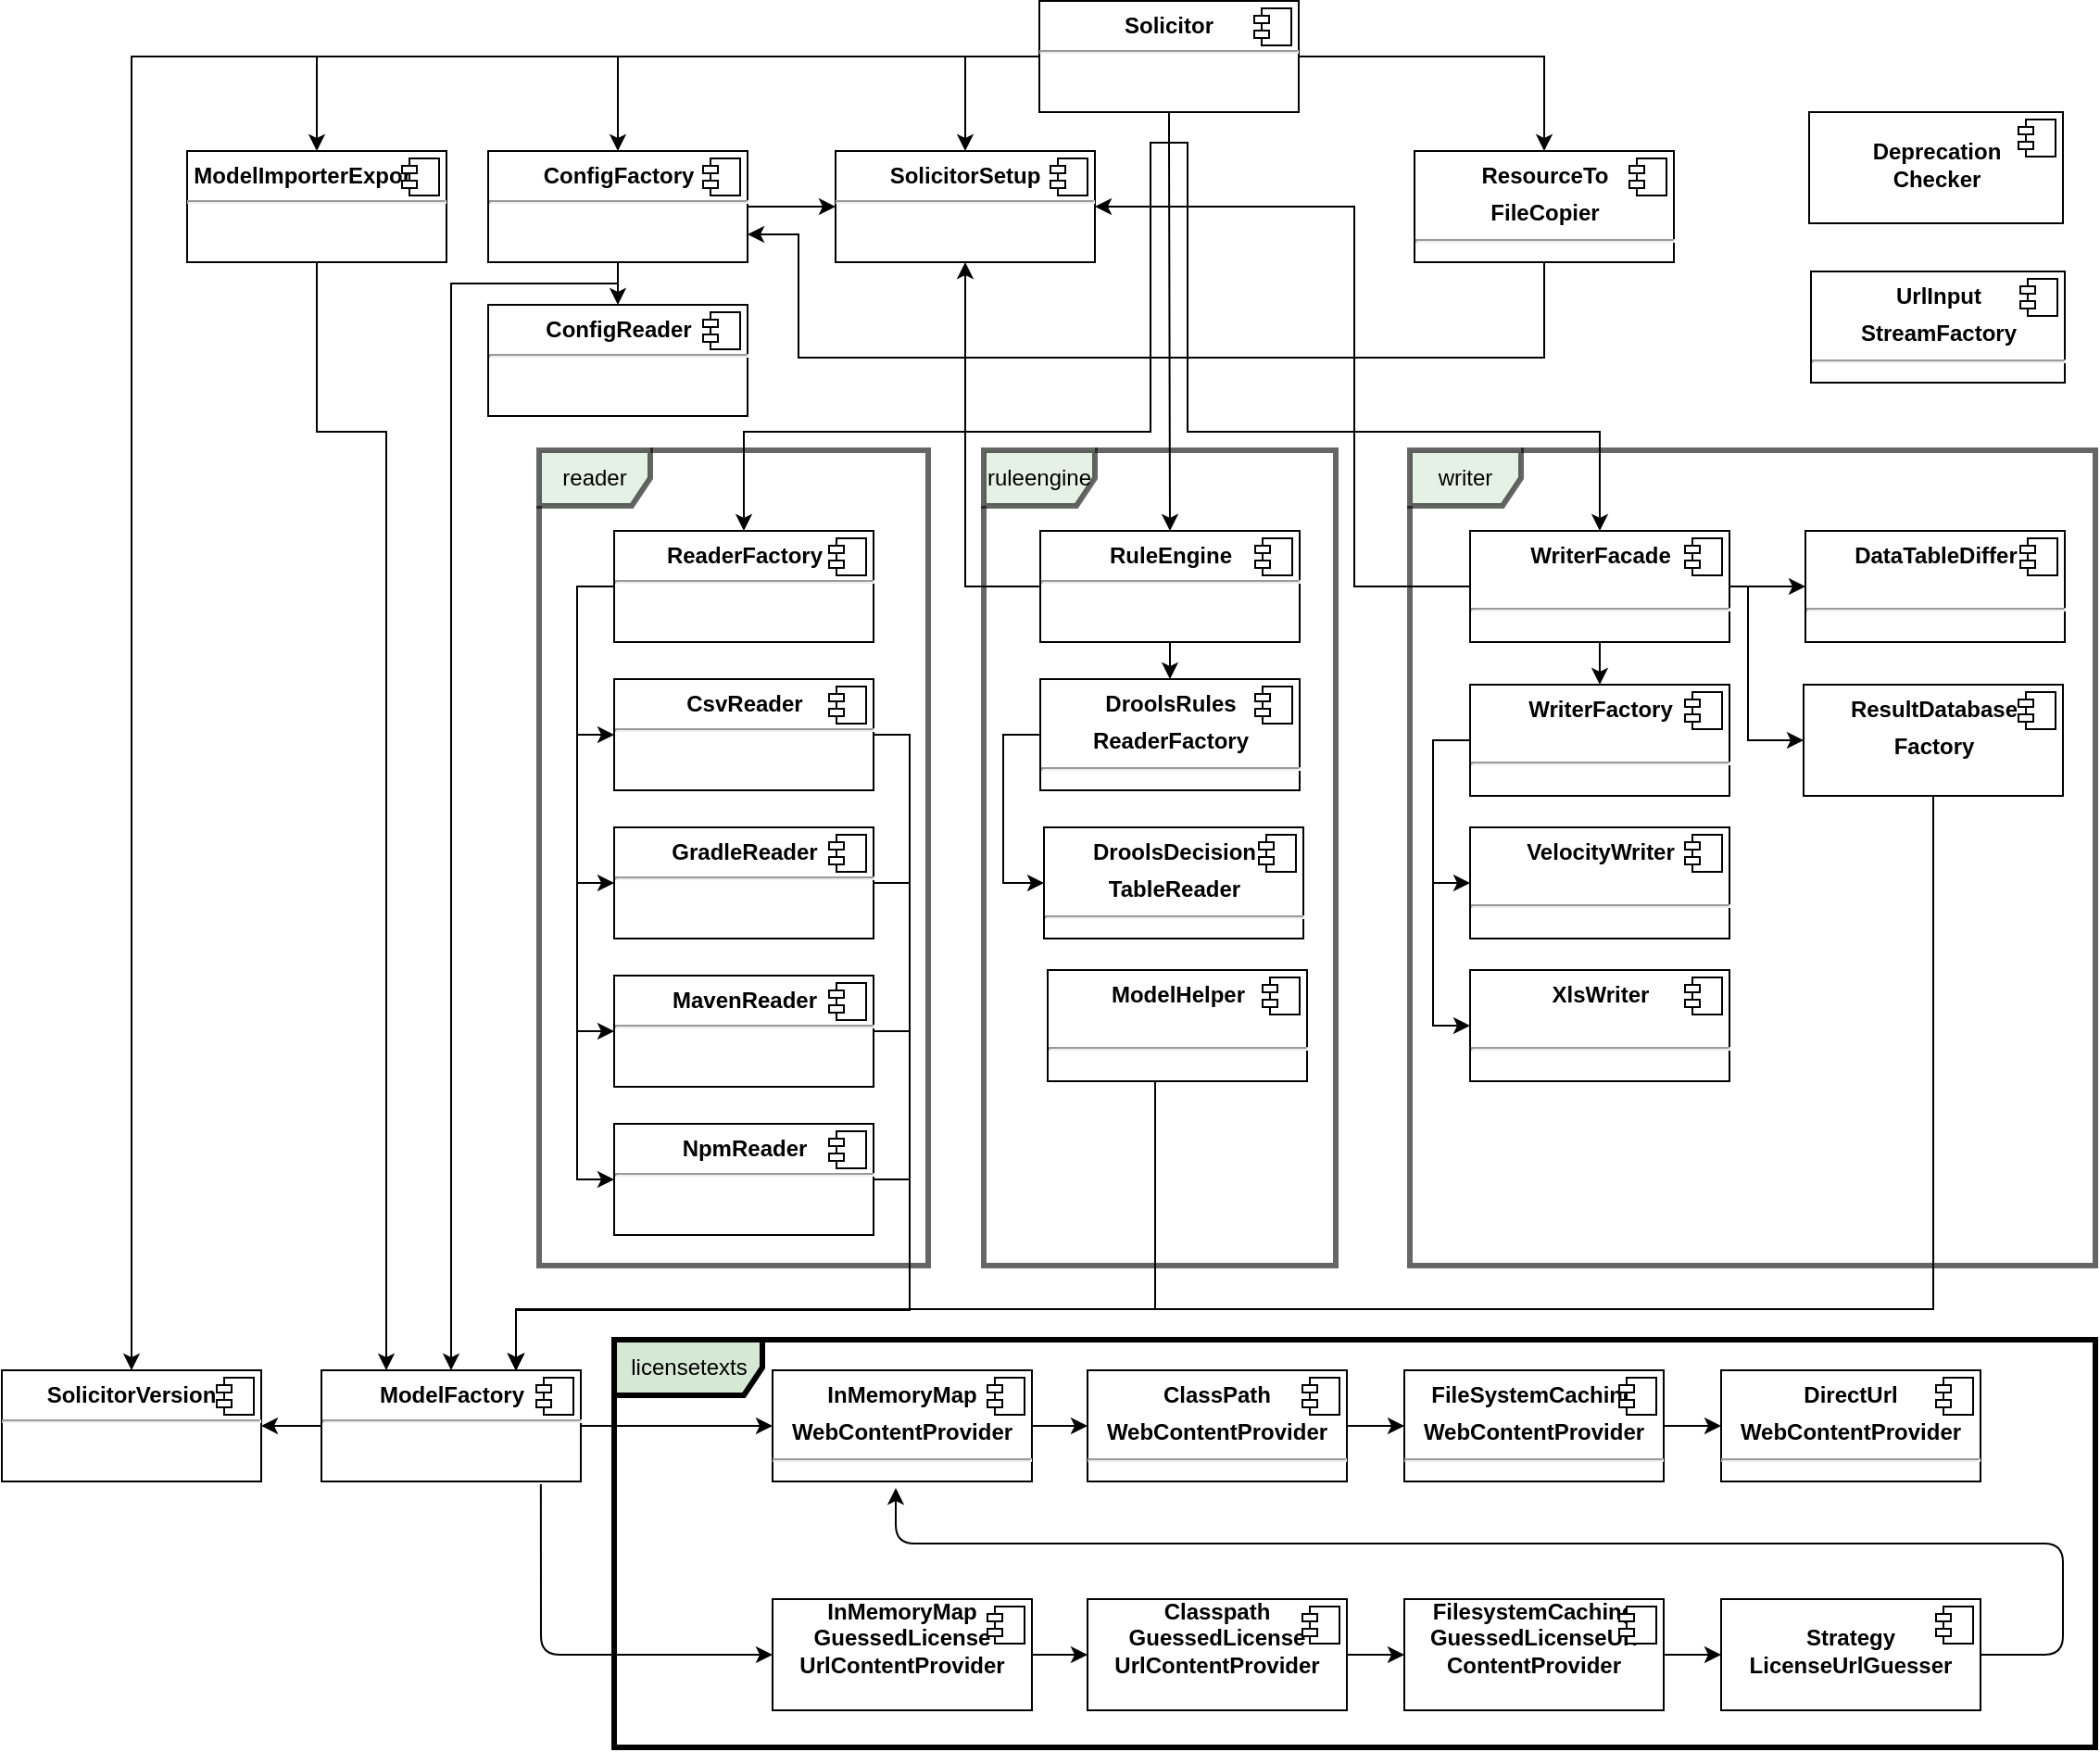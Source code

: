 <mxfile version="14.9.6" type="device"><diagram id="d-dk45kshJez7QyFLIaU" name="Page-1"><mxGraphModel dx="1326" dy="806" grid="1" gridSize="10" guides="1" tooltips="1" connect="1" arrows="1" fold="1" page="1" pageScale="1" pageWidth="1169" pageHeight="827" math="0" shadow="0"><root><mxCell id="0"/><mxCell id="1" parent="0"/><mxCell id="Q7E9GpuZRZKX_aVkgj14-14" value="licensetexts" style="shape=umlFrame;whiteSpace=wrap;html=1;strokeWidth=3;width=80;height=30;fillColor=#D5E8D4" parent="1" vertex="1"><mxGeometry x="350.5" y="730" width="799.5" height="220" as="geometry"/></mxCell><mxCell id="g61Bc657mv9JkBtAd2AT-109" value="ruleengine" style="shape=umlFrame;whiteSpace=wrap;html=1;fillColor=#D5E8D4;opacity=60;strokeWidth=3;" parent="1" vertex="1"><mxGeometry x="550" y="250" width="190" height="440" as="geometry"/></mxCell><mxCell id="g61Bc657mv9JkBtAd2AT-108" value="reader" style="shape=umlFrame;whiteSpace=wrap;html=1;fillColor=#D5E8D4;opacity=60;strokeWidth=3;" parent="1" vertex="1"><mxGeometry x="310" y="250" width="210" height="440" as="geometry"/></mxCell><mxCell id="g61Bc657mv9JkBtAd2AT-72" style="edgeStyle=orthogonalEdgeStyle;rounded=0;orthogonalLoop=1;jettySize=auto;html=1;" parent="1" source="g61Bc657mv9JkBtAd2AT-1" target="g61Bc657mv9JkBtAd2AT-19" edge="1"><mxGeometry relative="1" as="geometry"/></mxCell><mxCell id="g61Bc657mv9JkBtAd2AT-74" style="edgeStyle=orthogonalEdgeStyle;rounded=0;orthogonalLoop=1;jettySize=auto;html=1;" parent="1" source="g61Bc657mv9JkBtAd2AT-1" target="g61Bc657mv9JkBtAd2AT-9" edge="1"><mxGeometry relative="1" as="geometry"/></mxCell><mxCell id="g61Bc657mv9JkBtAd2AT-75" style="edgeStyle=orthogonalEdgeStyle;rounded=0;orthogonalLoop=1;jettySize=auto;html=1;exitX=0.5;exitY=1;exitDx=0;exitDy=0;entryX=0.5;entryY=0;entryDx=0;entryDy=0;" parent="1" source="g61Bc657mv9JkBtAd2AT-1" target="g61Bc657mv9JkBtAd2AT-54" edge="1"><mxGeometry relative="1" as="geometry"><Array as="points"><mxPoint x="660" y="84"/><mxPoint x="660" y="240"/><mxPoint x="883" y="240"/></Array></mxGeometry></mxCell><mxCell id="g61Bc657mv9JkBtAd2AT-76" style="edgeStyle=orthogonalEdgeStyle;rounded=0;orthogonalLoop=1;jettySize=auto;html=1;exitX=0.5;exitY=1;exitDx=0;exitDy=0;entryX=0.5;entryY=0;entryDx=0;entryDy=0;" parent="1" source="g61Bc657mv9JkBtAd2AT-1" target="g61Bc657mv9JkBtAd2AT-38" edge="1"><mxGeometry relative="1" as="geometry"><Array as="points"><mxPoint x="651" y="84"/></Array></mxGeometry></mxCell><mxCell id="g61Bc657mv9JkBtAd2AT-78" style="edgeStyle=orthogonalEdgeStyle;rounded=0;orthogonalLoop=1;jettySize=auto;html=1;exitX=0;exitY=0.5;exitDx=0;exitDy=0;entryX=0.5;entryY=0;entryDx=0;entryDy=0;" parent="1" source="g61Bc657mv9JkBtAd2AT-1" target="g61Bc657mv9JkBtAd2AT-5" edge="1"><mxGeometry relative="1" as="geometry"><Array as="points"><mxPoint x="90" y="38"/></Array></mxGeometry></mxCell><mxCell id="g61Bc657mv9JkBtAd2AT-79" style="edgeStyle=orthogonalEdgeStyle;rounded=0;orthogonalLoop=1;jettySize=auto;html=1;exitX=0;exitY=0.5;exitDx=0;exitDy=0;" parent="1" source="g61Bc657mv9JkBtAd2AT-1" target="g61Bc657mv9JkBtAd2AT-21" edge="1"><mxGeometry relative="1" as="geometry"/></mxCell><mxCell id="g61Bc657mv9JkBtAd2AT-80" style="edgeStyle=orthogonalEdgeStyle;rounded=0;orthogonalLoop=1;jettySize=auto;html=1;exitX=0;exitY=0.5;exitDx=0;exitDy=0;entryX=0.5;entryY=0;entryDx=0;entryDy=0;" parent="1" source="g61Bc657mv9JkBtAd2AT-1" target="g61Bc657mv9JkBtAd2AT-3" edge="1"><mxGeometry relative="1" as="geometry"/></mxCell><mxCell id="g61Bc657mv9JkBtAd2AT-81" style="edgeStyle=orthogonalEdgeStyle;rounded=0;orthogonalLoop=1;jettySize=auto;html=1;exitX=0.5;exitY=1;exitDx=0;exitDy=0;entryX=0.5;entryY=0;entryDx=0;entryDy=0;" parent="1" source="g61Bc657mv9JkBtAd2AT-1" target="g61Bc657mv9JkBtAd2AT-26" edge="1"><mxGeometry relative="1" as="geometry"><Array as="points"><mxPoint x="640" y="84"/><mxPoint x="640" y="240"/><mxPoint x="421" y="240"/></Array></mxGeometry></mxCell><mxCell id="g61Bc657mv9JkBtAd2AT-1" value="&lt;p style=&quot;margin: 0px ; margin-top: 6px ; text-align: center&quot;&gt;&lt;b&gt;Solicitor&lt;/b&gt;&lt;/p&gt;&lt;hr&gt;" style="align=left;overflow=fill;html=1;rotation=0;" parent="1" vertex="1"><mxGeometry x="580" y="7.5" width="140" height="60" as="geometry"/></mxCell><mxCell id="g61Bc657mv9JkBtAd2AT-2" value="" style="shape=component;jettyWidth=8;jettyHeight=4;" parent="g61Bc657mv9JkBtAd2AT-1" vertex="1"><mxGeometry x="1" width="20" height="20" relative="1" as="geometry"><mxPoint x="-24" y="4" as="offset"/></mxGeometry></mxCell><mxCell id="g61Bc657mv9JkBtAd2AT-3" value="&lt;p style=&quot;margin: 0px ; margin-top: 6px ; text-align: center&quot;&gt;&lt;b&gt;SolicitorSetup&lt;/b&gt;&lt;/p&gt;&lt;hr&gt;" style="align=left;overflow=fill;html=1;rotation=0;" parent="1" vertex="1"><mxGeometry x="470" y="88.5" width="140" height="60" as="geometry"/></mxCell><mxCell id="g61Bc657mv9JkBtAd2AT-4" value="" style="shape=component;jettyWidth=8;jettyHeight=4;" parent="g61Bc657mv9JkBtAd2AT-3" vertex="1"><mxGeometry x="1" width="20" height="20" relative="1" as="geometry"><mxPoint x="-24" y="4" as="offset"/></mxGeometry></mxCell><mxCell id="g61Bc657mv9JkBtAd2AT-5" value="&lt;p style=&quot;margin: 0px ; margin-top: 6px ; text-align: center&quot;&gt;&lt;b&gt;SolicitorVersion&lt;/b&gt;&lt;/p&gt;&lt;hr&gt;" style="align=left;overflow=fill;html=1;rotation=0;" parent="1" vertex="1"><mxGeometry x="20" y="746.5" width="140" height="60" as="geometry"/></mxCell><mxCell id="g61Bc657mv9JkBtAd2AT-6" value="" style="shape=component;jettyWidth=8;jettyHeight=4;" parent="g61Bc657mv9JkBtAd2AT-5" vertex="1"><mxGeometry x="1" width="20" height="20" relative="1" as="geometry"><mxPoint x="-24" y="4" as="offset"/></mxGeometry></mxCell><mxCell id="g61Bc657mv9JkBtAd2AT-7" value="&lt;p style=&quot;margin: 0px ; margin-top: 6px ; text-align: center&quot;&gt;&lt;b&gt;UrlInput&lt;/b&gt;&lt;/p&gt;&lt;p style=&quot;margin: 0px ; margin-top: 6px ; text-align: center&quot;&gt;&lt;b&gt;StreamFactory&lt;/b&gt;&lt;br&gt;&lt;/p&gt;&lt;hr&gt;" style="align=left;overflow=fill;html=1;rotation=0;" parent="1" vertex="1"><mxGeometry x="996.5" y="153.5" width="137" height="60" as="geometry"/></mxCell><mxCell id="g61Bc657mv9JkBtAd2AT-8" value="" style="shape=component;jettyWidth=8;jettyHeight=4;" parent="g61Bc657mv9JkBtAd2AT-7" vertex="1"><mxGeometry x="1" width="20" height="20" relative="1" as="geometry"><mxPoint x="-24" y="4" as="offset"/></mxGeometry></mxCell><mxCell id="y1jHL_44-HksRpUdbyhA-1" style="edgeStyle=orthogonalEdgeStyle;rounded=0;orthogonalLoop=1;jettySize=auto;html=1;exitX=0.5;exitY=1;exitDx=0;exitDy=0;entryX=1;entryY=0.75;entryDx=0;entryDy=0;" parent="1" source="g61Bc657mv9JkBtAd2AT-9" target="g61Bc657mv9JkBtAd2AT-21" edge="1"><mxGeometry relative="1" as="geometry"><Array as="points"><mxPoint x="853" y="200"/><mxPoint x="450" y="200"/><mxPoint x="450" y="134"/></Array></mxGeometry></mxCell><mxCell id="g61Bc657mv9JkBtAd2AT-9" value="&lt;p style=&quot;margin: 0px ; margin-top: 6px ; text-align: center&quot;&gt;&lt;b&gt;ResourceTo&lt;/b&gt;&lt;/p&gt;&lt;p style=&quot;margin: 0px ; margin-top: 6px ; text-align: center&quot;&gt;&lt;b&gt;FileCopier&lt;/b&gt;&lt;br&gt;&lt;/p&gt;&lt;hr&gt;" style="align=left;overflow=fill;html=1;rotation=0;" parent="1" vertex="1"><mxGeometry x="782.5" y="88.5" width="140" height="60" as="geometry"/></mxCell><mxCell id="g61Bc657mv9JkBtAd2AT-10" value="" style="shape=component;jettyWidth=8;jettyHeight=4;" parent="g61Bc657mv9JkBtAd2AT-9" vertex="1"><mxGeometry x="1" width="20" height="20" relative="1" as="geometry"><mxPoint x="-24" y="4" as="offset"/></mxGeometry></mxCell><mxCell id="g61Bc657mv9JkBtAd2AT-88" style="edgeStyle=orthogonalEdgeStyle;rounded=0;orthogonalLoop=1;jettySize=auto;html=1;exitX=1;exitY=0.5;exitDx=0;exitDy=0;entryX=0;entryY=0.5;entryDx=0;entryDy=0;" parent="1" source="g61Bc657mv9JkBtAd2AT-11" target="g61Bc657mv9JkBtAd2AT-15" edge="1"><mxGeometry relative="1" as="geometry"/></mxCell><mxCell id="g61Bc657mv9JkBtAd2AT-11" value="&lt;p style=&quot;margin: 0px ; margin-top: 6px ; text-align: center&quot;&gt;&lt;b&gt;ClassPath&lt;/b&gt;&lt;/p&gt;&lt;p style=&quot;margin: 0px ; margin-top: 6px ; text-align: center&quot;&gt;&lt;b&gt;WebContentProvider&lt;/b&gt;&lt;br&gt;&lt;/p&gt;&lt;hr&gt;" style="align=left;overflow=fill;html=1;rotation=0;" parent="1" vertex="1"><mxGeometry x="606" y="746.5" width="140" height="60" as="geometry"/></mxCell><mxCell id="g61Bc657mv9JkBtAd2AT-12" value="" style="shape=component;jettyWidth=8;jettyHeight=4;" parent="g61Bc657mv9JkBtAd2AT-11" vertex="1"><mxGeometry x="1" width="20" height="20" relative="1" as="geometry"><mxPoint x="-24" y="4" as="offset"/></mxGeometry></mxCell><mxCell id="g61Bc657mv9JkBtAd2AT-13" value="&lt;p style=&quot;margin: 0px ; margin-top: 6px ; text-align: center&quot;&gt;&lt;b&gt;DirectUrl&lt;/b&gt;&lt;/p&gt;&lt;p style=&quot;margin: 0px ; margin-top: 6px ; text-align: center&quot;&gt;&lt;b&gt;WebContentProvider&lt;/b&gt;&lt;br&gt;&lt;/p&gt;&lt;hr&gt;" style="align=left;overflow=fill;html=1;rotation=0;" parent="1" vertex="1"><mxGeometry x="948" y="746.5" width="140" height="60" as="geometry"/></mxCell><mxCell id="g61Bc657mv9JkBtAd2AT-14" value="" style="shape=component;jettyWidth=8;jettyHeight=4;" parent="g61Bc657mv9JkBtAd2AT-13" vertex="1"><mxGeometry x="1" width="20" height="20" relative="1" as="geometry"><mxPoint x="-24" y="4" as="offset"/></mxGeometry></mxCell><mxCell id="g61Bc657mv9JkBtAd2AT-89" style="edgeStyle=orthogonalEdgeStyle;rounded=0;orthogonalLoop=1;jettySize=auto;html=1;exitX=1;exitY=0.5;exitDx=0;exitDy=0;entryX=0;entryY=0.5;entryDx=0;entryDy=0;" parent="1" source="g61Bc657mv9JkBtAd2AT-15" target="g61Bc657mv9JkBtAd2AT-13" edge="1"><mxGeometry relative="1" as="geometry"/></mxCell><mxCell id="g61Bc657mv9JkBtAd2AT-15" value="&lt;p style=&quot;margin: 0px ; margin-top: 6px ; text-align: center&quot;&gt;&lt;b&gt;FileSystemCaching&lt;/b&gt;&lt;/p&gt;&lt;p style=&quot;margin: 0px ; margin-top: 6px ; text-align: center&quot;&gt;&lt;b&gt;WebContentProvider&lt;/b&gt;&lt;br&gt;&lt;/p&gt;&lt;hr&gt;" style="align=left;overflow=fill;html=1;rotation=0;" parent="1" vertex="1"><mxGeometry x="777" y="746.5" width="140" height="60" as="geometry"/></mxCell><mxCell id="g61Bc657mv9JkBtAd2AT-16" value="" style="shape=component;jettyWidth=8;jettyHeight=4;" parent="g61Bc657mv9JkBtAd2AT-15" vertex="1"><mxGeometry x="1" width="20" height="20" relative="1" as="geometry"><mxPoint x="-24" y="4" as="offset"/></mxGeometry></mxCell><mxCell id="g61Bc657mv9JkBtAd2AT-87" style="edgeStyle=orthogonalEdgeStyle;rounded=0;orthogonalLoop=1;jettySize=auto;html=1;exitX=1;exitY=0.5;exitDx=0;exitDy=0;entryX=0;entryY=0.5;entryDx=0;entryDy=0;" parent="1" source="g61Bc657mv9JkBtAd2AT-17" target="g61Bc657mv9JkBtAd2AT-11" edge="1"><mxGeometry relative="1" as="geometry"/></mxCell><mxCell id="g61Bc657mv9JkBtAd2AT-17" value="&lt;p style=&quot;margin: 0px ; margin-top: 6px ; text-align: center&quot;&gt;&lt;b&gt;InMemoryMap&lt;/b&gt;&lt;/p&gt;&lt;p style=&quot;margin: 0px ; margin-top: 6px ; text-align: center&quot;&gt;&lt;b&gt;WebContentProvider&lt;/b&gt;&lt;br&gt;&lt;/p&gt;&lt;hr&gt;" style="align=left;overflow=fill;html=1;rotation=0;" parent="1" vertex="1"><mxGeometry x="436" y="746.5" width="140" height="60" as="geometry"/></mxCell><mxCell id="g61Bc657mv9JkBtAd2AT-18" value="" style="shape=component;jettyWidth=8;jettyHeight=4;" parent="g61Bc657mv9JkBtAd2AT-17" vertex="1"><mxGeometry x="1" width="20" height="20" relative="1" as="geometry"><mxPoint x="-24" y="4" as="offset"/></mxGeometry></mxCell><mxCell id="g61Bc657mv9JkBtAd2AT-71" style="edgeStyle=orthogonalEdgeStyle;rounded=0;orthogonalLoop=1;jettySize=auto;html=1;exitX=0.5;exitY=1;exitDx=0;exitDy=0;entryX=0.25;entryY=0;entryDx=0;entryDy=0;" parent="1" source="g61Bc657mv9JkBtAd2AT-19" target="g61Bc657mv9JkBtAd2AT-24" edge="1"><mxGeometry relative="1" as="geometry"><Array as="points"><mxPoint x="190" y="240"/><mxPoint x="228" y="240"/></Array></mxGeometry></mxCell><mxCell id="g61Bc657mv9JkBtAd2AT-19" value="&lt;p style=&quot;margin: 0px ; margin-top: 6px ; text-align: center&quot;&gt;&lt;b&gt;ModelImporterExporter&lt;/b&gt;&lt;/p&gt;&lt;hr&gt;" style="align=left;overflow=fill;html=1;rotation=0;" parent="1" vertex="1"><mxGeometry x="120" y="88.5" width="140" height="60" as="geometry"/></mxCell><mxCell id="g61Bc657mv9JkBtAd2AT-20" value="" style="shape=component;jettyWidth=8;jettyHeight=4;" parent="g61Bc657mv9JkBtAd2AT-19" vertex="1"><mxGeometry x="1" width="20" height="20" relative="1" as="geometry"><mxPoint x="-24" y="4" as="offset"/></mxGeometry></mxCell><mxCell id="g61Bc657mv9JkBtAd2AT-90" style="edgeStyle=orthogonalEdgeStyle;rounded=0;orthogonalLoop=1;jettySize=auto;html=1;exitX=0.5;exitY=1;exitDx=0;exitDy=0;entryX=0.5;entryY=0;entryDx=0;entryDy=0;" parent="1" source="g61Bc657mv9JkBtAd2AT-21" target="g61Bc657mv9JkBtAd2AT-24" edge="1"><mxGeometry relative="1" as="geometry"><Array as="points"><mxPoint x="353" y="160"/><mxPoint x="263" y="160"/></Array></mxGeometry></mxCell><mxCell id="g61Bc657mv9JkBtAd2AT-102" style="edgeStyle=orthogonalEdgeStyle;rounded=0;orthogonalLoop=1;jettySize=auto;html=1;exitX=1;exitY=0.5;exitDx=0;exitDy=0;entryX=0;entryY=0.5;entryDx=0;entryDy=0;" parent="1" source="g61Bc657mv9JkBtAd2AT-21" target="g61Bc657mv9JkBtAd2AT-3" edge="1"><mxGeometry relative="1" as="geometry"/></mxCell><mxCell id="E12I5hy7IiAWHUOPnKXT-3" style="edgeStyle=orthogonalEdgeStyle;rounded=0;orthogonalLoop=1;jettySize=auto;html=1;exitX=0.5;exitY=1;exitDx=0;exitDy=0;entryX=0.5;entryY=0;entryDx=0;entryDy=0;" parent="1" source="g61Bc657mv9JkBtAd2AT-21" target="E12I5hy7IiAWHUOPnKXT-1" edge="1"><mxGeometry relative="1" as="geometry"><Array as="points"><mxPoint x="353" y="170"/><mxPoint x="353" y="170"/></Array></mxGeometry></mxCell><mxCell id="g61Bc657mv9JkBtAd2AT-21" value="&lt;p style=&quot;margin: 0px ; margin-top: 6px ; text-align: center&quot;&gt;&lt;b&gt;ConfigFactory&lt;/b&gt;&lt;/p&gt;&lt;hr&gt;" style="align=left;overflow=fill;html=1;rotation=0;" parent="1" vertex="1"><mxGeometry x="282.5" y="88.5" width="140" height="60" as="geometry"/></mxCell><mxCell id="g61Bc657mv9JkBtAd2AT-22" value="" style="shape=component;jettyWidth=8;jettyHeight=4;" parent="g61Bc657mv9JkBtAd2AT-21" vertex="1"><mxGeometry x="1" width="20" height="20" relative="1" as="geometry"><mxPoint x="-24" y="4" as="offset"/></mxGeometry></mxCell><mxCell id="g61Bc657mv9JkBtAd2AT-86" style="edgeStyle=orthogonalEdgeStyle;rounded=0;orthogonalLoop=1;jettySize=auto;html=1;exitX=1;exitY=0.5;exitDx=0;exitDy=0;entryX=0;entryY=0.5;entryDx=0;entryDy=0;" parent="1" source="g61Bc657mv9JkBtAd2AT-24" target="g61Bc657mv9JkBtAd2AT-17" edge="1"><mxGeometry relative="1" as="geometry"/></mxCell><mxCell id="g61Bc657mv9JkBtAd2AT-101" style="edgeStyle=orthogonalEdgeStyle;rounded=0;orthogonalLoop=1;jettySize=auto;html=1;exitX=0;exitY=0.5;exitDx=0;exitDy=0;entryX=1;entryY=0.5;entryDx=0;entryDy=0;" parent="1" source="g61Bc657mv9JkBtAd2AT-24" target="g61Bc657mv9JkBtAd2AT-5" edge="1"><mxGeometry relative="1" as="geometry"/></mxCell><mxCell id="g61Bc657mv9JkBtAd2AT-24" value="&lt;p style=&quot;margin: 0px ; margin-top: 6px ; text-align: center&quot;&gt;&lt;b&gt;ModelFactory&lt;/b&gt;&lt;/p&gt;&lt;hr&gt;" style="align=left;overflow=fill;html=1;rotation=0;" parent="1" vertex="1"><mxGeometry x="192.5" y="746.5" width="140" height="60" as="geometry"/></mxCell><mxCell id="g61Bc657mv9JkBtAd2AT-25" value="" style="shape=component;jettyWidth=8;jettyHeight=4;" parent="g61Bc657mv9JkBtAd2AT-24" vertex="1"><mxGeometry x="1" width="20" height="20" relative="1" as="geometry"><mxPoint x="-24" y="4" as="offset"/></mxGeometry></mxCell><mxCell id="g61Bc657mv9JkBtAd2AT-57" style="edgeStyle=orthogonalEdgeStyle;rounded=0;orthogonalLoop=1;jettySize=auto;html=1;exitX=0;exitY=0.5;exitDx=0;exitDy=0;entryX=0;entryY=0.5;entryDx=0;entryDy=0;" parent="1" source="g61Bc657mv9JkBtAd2AT-26" target="g61Bc657mv9JkBtAd2AT-28" edge="1"><mxGeometry relative="1" as="geometry"/></mxCell><mxCell id="g61Bc657mv9JkBtAd2AT-59" style="edgeStyle=orthogonalEdgeStyle;rounded=0;orthogonalLoop=1;jettySize=auto;html=1;exitX=0;exitY=0.5;exitDx=0;exitDy=0;entryX=0;entryY=0.5;entryDx=0;entryDy=0;" parent="1" source="g61Bc657mv9JkBtAd2AT-26" target="g61Bc657mv9JkBtAd2AT-30" edge="1"><mxGeometry relative="1" as="geometry"/></mxCell><mxCell id="g61Bc657mv9JkBtAd2AT-60" style="edgeStyle=orthogonalEdgeStyle;rounded=0;orthogonalLoop=1;jettySize=auto;html=1;exitX=0;exitY=0.5;exitDx=0;exitDy=0;entryX=0;entryY=0.5;entryDx=0;entryDy=0;" parent="1" source="g61Bc657mv9JkBtAd2AT-26" target="g61Bc657mv9JkBtAd2AT-32" edge="1"><mxGeometry relative="1" as="geometry"/></mxCell><mxCell id="g61Bc657mv9JkBtAd2AT-61" style="edgeStyle=orthogonalEdgeStyle;rounded=0;orthogonalLoop=1;jettySize=auto;html=1;exitX=0;exitY=0.5;exitDx=0;exitDy=0;entryX=0;entryY=0.5;entryDx=0;entryDy=0;" parent="1" source="g61Bc657mv9JkBtAd2AT-26" target="g61Bc657mv9JkBtAd2AT-34" edge="1"><mxGeometry relative="1" as="geometry"/></mxCell><mxCell id="g61Bc657mv9JkBtAd2AT-26" value="&lt;p style=&quot;margin: 0px ; margin-top: 6px ; text-align: center&quot;&gt;&lt;b&gt;ReaderFactory&lt;/b&gt;&lt;/p&gt;&lt;hr&gt;" style="align=left;overflow=fill;html=1;rotation=0;" parent="1" vertex="1"><mxGeometry x="350.5" y="293.5" width="140" height="60" as="geometry"/></mxCell><mxCell id="g61Bc657mv9JkBtAd2AT-27" value="" style="shape=component;jettyWidth=8;jettyHeight=4;" parent="g61Bc657mv9JkBtAd2AT-26" vertex="1"><mxGeometry x="1" width="20" height="20" relative="1" as="geometry"><mxPoint x="-24" y="4" as="offset"/></mxGeometry></mxCell><mxCell id="g61Bc657mv9JkBtAd2AT-95" style="edgeStyle=orthogonalEdgeStyle;rounded=0;orthogonalLoop=1;jettySize=auto;html=1;exitX=1;exitY=0.5;exitDx=0;exitDy=0;entryX=0.75;entryY=0;entryDx=0;entryDy=0;" parent="1" source="g61Bc657mv9JkBtAd2AT-28" target="g61Bc657mv9JkBtAd2AT-24" edge="1"><mxGeometry relative="1" as="geometry"><Array as="points"><mxPoint x="510" y="404"/><mxPoint x="510" y="714"/><mxPoint x="298" y="714"/></Array></mxGeometry></mxCell><mxCell id="g61Bc657mv9JkBtAd2AT-28" value="&lt;p style=&quot;margin: 0px ; margin-top: 6px ; text-align: center&quot;&gt;&lt;b&gt;CsvReader&lt;/b&gt;&lt;/p&gt;&lt;hr&gt;" style="align=left;overflow=fill;html=1;rotation=0;" parent="1" vertex="1"><mxGeometry x="350.5" y="373.5" width="140" height="60" as="geometry"/></mxCell><mxCell id="g61Bc657mv9JkBtAd2AT-29" value="" style="shape=component;jettyWidth=8;jettyHeight=4;" parent="g61Bc657mv9JkBtAd2AT-28" vertex="1"><mxGeometry x="1" width="20" height="20" relative="1" as="geometry"><mxPoint x="-24" y="4" as="offset"/></mxGeometry></mxCell><mxCell id="g61Bc657mv9JkBtAd2AT-96" style="edgeStyle=orthogonalEdgeStyle;rounded=0;orthogonalLoop=1;jettySize=auto;html=1;exitX=1;exitY=0.5;exitDx=0;exitDy=0;entryX=0.75;entryY=0;entryDx=0;entryDy=0;" parent="1" source="g61Bc657mv9JkBtAd2AT-30" target="g61Bc657mv9JkBtAd2AT-24" edge="1"><mxGeometry relative="1" as="geometry"><Array as="points"><mxPoint x="510" y="484"/><mxPoint x="510" y="714"/><mxPoint x="298" y="714"/></Array></mxGeometry></mxCell><mxCell id="g61Bc657mv9JkBtAd2AT-30" value="&lt;p style=&quot;margin: 0px ; margin-top: 6px ; text-align: center&quot;&gt;&lt;b&gt;GradleReader&lt;/b&gt;&lt;/p&gt;&lt;hr&gt;" style="align=left;overflow=fill;html=1;rotation=0;" parent="1" vertex="1"><mxGeometry x="350.5" y="453.5" width="140" height="60" as="geometry"/></mxCell><mxCell id="g61Bc657mv9JkBtAd2AT-31" value="" style="shape=component;jettyWidth=8;jettyHeight=4;" parent="g61Bc657mv9JkBtAd2AT-30" vertex="1"><mxGeometry x="1" width="20" height="20" relative="1" as="geometry"><mxPoint x="-24" y="4" as="offset"/></mxGeometry></mxCell><mxCell id="g61Bc657mv9JkBtAd2AT-97" style="edgeStyle=orthogonalEdgeStyle;rounded=0;orthogonalLoop=1;jettySize=auto;html=1;exitX=1;exitY=0.5;exitDx=0;exitDy=0;entryX=0.75;entryY=0;entryDx=0;entryDy=0;" parent="1" source="g61Bc657mv9JkBtAd2AT-32" target="g61Bc657mv9JkBtAd2AT-24" edge="1"><mxGeometry relative="1" as="geometry"><Array as="points"><mxPoint x="510" y="564"/><mxPoint x="510" y="714"/><mxPoint x="298" y="714"/></Array></mxGeometry></mxCell><mxCell id="g61Bc657mv9JkBtAd2AT-32" value="&lt;p style=&quot;margin: 0px ; margin-top: 6px ; text-align: center&quot;&gt;&lt;b&gt;MavenReader&lt;/b&gt;&lt;/p&gt;&lt;hr&gt;" style="align=left;overflow=fill;html=1;rotation=0;" parent="1" vertex="1"><mxGeometry x="350.5" y="533.5" width="140" height="60" as="geometry"/></mxCell><mxCell id="g61Bc657mv9JkBtAd2AT-33" value="" style="shape=component;jettyWidth=8;jettyHeight=4;" parent="g61Bc657mv9JkBtAd2AT-32" vertex="1"><mxGeometry x="1" width="20" height="20" relative="1" as="geometry"><mxPoint x="-24" y="4" as="offset"/></mxGeometry></mxCell><mxCell id="g61Bc657mv9JkBtAd2AT-98" style="edgeStyle=orthogonalEdgeStyle;rounded=0;orthogonalLoop=1;jettySize=auto;html=1;exitX=1;exitY=0.5;exitDx=0;exitDy=0;entryX=0.75;entryY=0;entryDx=0;entryDy=0;" parent="1" source="g61Bc657mv9JkBtAd2AT-34" target="g61Bc657mv9JkBtAd2AT-24" edge="1"><mxGeometry relative="1" as="geometry"><Array as="points"><mxPoint x="510" y="644"/><mxPoint x="510" y="714"/><mxPoint x="298" y="714"/></Array></mxGeometry></mxCell><mxCell id="g61Bc657mv9JkBtAd2AT-34" value="&lt;p style=&quot;margin: 0px ; margin-top: 6px ; text-align: center&quot;&gt;&lt;b&gt;NpmReader&lt;/b&gt;&lt;/p&gt;&lt;hr&gt;" style="align=left;overflow=fill;html=1;rotation=0;" parent="1" vertex="1"><mxGeometry x="350.5" y="613.5" width="140" height="60" as="geometry"/></mxCell><mxCell id="g61Bc657mv9JkBtAd2AT-35" value="" style="shape=component;jettyWidth=8;jettyHeight=4;" parent="g61Bc657mv9JkBtAd2AT-34" vertex="1"><mxGeometry x="1" width="20" height="20" relative="1" as="geometry"><mxPoint x="-24" y="4" as="offset"/></mxGeometry></mxCell><mxCell id="g61Bc657mv9JkBtAd2AT-36" value="&lt;p style=&quot;margin: 0px ; margin-top: 6px ; text-align: center&quot;&gt;&lt;b&gt;DroolsDecision&lt;/b&gt;&lt;/p&gt;&lt;p style=&quot;margin: 0px ; margin-top: 6px ; text-align: center&quot;&gt;&lt;b&gt;TableReader&lt;/b&gt;&lt;/p&gt;&lt;hr&gt;" style="align=left;overflow=fill;html=1;rotation=0;" parent="1" vertex="1"><mxGeometry x="582.5" y="453.5" width="140" height="60" as="geometry"/></mxCell><mxCell id="g61Bc657mv9JkBtAd2AT-37" value="" style="shape=component;jettyWidth=8;jettyHeight=4;" parent="g61Bc657mv9JkBtAd2AT-36" vertex="1"><mxGeometry x="1" width="20" height="20" relative="1" as="geometry"><mxPoint x="-24" y="4" as="offset"/></mxGeometry></mxCell><mxCell id="g61Bc657mv9JkBtAd2AT-70" style="edgeStyle=orthogonalEdgeStyle;rounded=0;orthogonalLoop=1;jettySize=auto;html=1;exitX=0.5;exitY=1;exitDx=0;exitDy=0;entryX=0.5;entryY=0;entryDx=0;entryDy=0;" parent="1" source="g61Bc657mv9JkBtAd2AT-38" target="g61Bc657mv9JkBtAd2AT-40" edge="1"><mxGeometry relative="1" as="geometry"/></mxCell><mxCell id="g61Bc657mv9JkBtAd2AT-103" style="edgeStyle=orthogonalEdgeStyle;rounded=0;orthogonalLoop=1;jettySize=auto;html=1;exitX=0;exitY=0.5;exitDx=0;exitDy=0;entryX=0.5;entryY=1;entryDx=0;entryDy=0;" parent="1" source="g61Bc657mv9JkBtAd2AT-38" target="g61Bc657mv9JkBtAd2AT-3" edge="1"><mxGeometry relative="1" as="geometry"/></mxCell><mxCell id="g61Bc657mv9JkBtAd2AT-38" value="&lt;p style=&quot;margin: 0px ; margin-top: 6px ; text-align: center&quot;&gt;&lt;b&gt;RuleEngine&lt;/b&gt;&lt;/p&gt;&lt;hr&gt;" style="align=left;overflow=fill;html=1;rotation=0;" parent="1" vertex="1"><mxGeometry x="580.5" y="293.5" width="140" height="60" as="geometry"/></mxCell><mxCell id="g61Bc657mv9JkBtAd2AT-39" value="" style="shape=component;jettyWidth=8;jettyHeight=4;" parent="g61Bc657mv9JkBtAd2AT-38" vertex="1"><mxGeometry x="1" width="20" height="20" relative="1" as="geometry"><mxPoint x="-24" y="4" as="offset"/></mxGeometry></mxCell><mxCell id="g61Bc657mv9JkBtAd2AT-69" style="edgeStyle=orthogonalEdgeStyle;rounded=0;orthogonalLoop=1;jettySize=auto;html=1;exitX=0;exitY=0.5;exitDx=0;exitDy=0;entryX=0;entryY=0.5;entryDx=0;entryDy=0;" parent="1" source="g61Bc657mv9JkBtAd2AT-40" target="g61Bc657mv9JkBtAd2AT-36" edge="1"><mxGeometry relative="1" as="geometry"/></mxCell><mxCell id="g61Bc657mv9JkBtAd2AT-40" value="&lt;p style=&quot;margin: 0px ; margin-top: 6px ; text-align: center&quot;&gt;&lt;b&gt;DroolsRules&lt;/b&gt;&lt;/p&gt;&lt;p style=&quot;margin: 0px ; margin-top: 6px ; text-align: center&quot;&gt;&lt;b&gt;ReaderFactory&lt;/b&gt;&lt;/p&gt;&lt;hr&gt;" style="align=left;overflow=fill;html=1;rotation=0;" parent="1" vertex="1"><mxGeometry x="580.5" y="373.5" width="140" height="60" as="geometry"/></mxCell><mxCell id="g61Bc657mv9JkBtAd2AT-41" value="" style="shape=component;jettyWidth=8;jettyHeight=4;" parent="g61Bc657mv9JkBtAd2AT-40" vertex="1"><mxGeometry x="1" width="20" height="20" relative="1" as="geometry"><mxPoint x="-24" y="4" as="offset"/></mxGeometry></mxCell><mxCell id="g61Bc657mv9JkBtAd2AT-99" style="edgeStyle=orthogonalEdgeStyle;rounded=0;orthogonalLoop=1;jettySize=auto;html=1;exitX=0.5;exitY=1;exitDx=0;exitDy=0;entryX=0.75;entryY=0;entryDx=0;entryDy=0;" parent="1" source="g61Bc657mv9JkBtAd2AT-42" target="g61Bc657mv9JkBtAd2AT-24" edge="1"><mxGeometry relative="1" as="geometry"><Array as="points"><mxPoint x="642.5" y="713.5"/><mxPoint x="297.5" y="713.5"/></Array></mxGeometry></mxCell><mxCell id="g61Bc657mv9JkBtAd2AT-42" value="&lt;p style=&quot;margin: 0px ; margin-top: 6px ; text-align: center&quot;&gt;&lt;b&gt;ModelHelper&lt;/b&gt;&lt;/p&gt;&lt;br&gt;&lt;hr&gt;" style="align=left;overflow=fill;html=1;rotation=0;" parent="1" vertex="1"><mxGeometry x="584.5" y="530.5" width="140" height="60" as="geometry"/></mxCell><mxCell id="g61Bc657mv9JkBtAd2AT-43" value="" style="shape=component;jettyWidth=8;jettyHeight=4;" parent="g61Bc657mv9JkBtAd2AT-42" vertex="1"><mxGeometry x="1" width="20" height="20" relative="1" as="geometry"><mxPoint x="-24" y="4" as="offset"/></mxGeometry></mxCell><mxCell id="g61Bc657mv9JkBtAd2AT-100" style="edgeStyle=orthogonalEdgeStyle;rounded=0;orthogonalLoop=1;jettySize=auto;html=1;exitX=0.5;exitY=1;exitDx=0;exitDy=0;entryX=0.75;entryY=0;entryDx=0;entryDy=0;" parent="1" source="g61Bc657mv9JkBtAd2AT-44" target="g61Bc657mv9JkBtAd2AT-24" edge="1"><mxGeometry relative="1" as="geometry"><Array as="points"><mxPoint x="1062.5" y="713.5"/><mxPoint x="297.5" y="713.5"/></Array></mxGeometry></mxCell><mxCell id="g61Bc657mv9JkBtAd2AT-44" value="&lt;p style=&quot;margin: 0px ; margin-top: 6px ; text-align: center&quot;&gt;&lt;b&gt;ResultDatabase&lt;/b&gt;&lt;/p&gt;&lt;p style=&quot;margin: 0px ; margin-top: 6px ; text-align: center&quot;&gt;&lt;b&gt;Factory&lt;/b&gt;&lt;/p&gt;&lt;br&gt;&lt;hr&gt;" style="align=left;overflow=fill;html=1;rotation=0;" parent="1" vertex="1"><mxGeometry x="992.5" y="376.5" width="140" height="60" as="geometry"/></mxCell><mxCell id="g61Bc657mv9JkBtAd2AT-45" value="" style="shape=component;jettyWidth=8;jettyHeight=4;" parent="g61Bc657mv9JkBtAd2AT-44" vertex="1"><mxGeometry x="1" width="20" height="20" relative="1" as="geometry"><mxPoint x="-24" y="4" as="offset"/></mxGeometry></mxCell><mxCell id="g61Bc657mv9JkBtAd2AT-64" style="edgeStyle=orthogonalEdgeStyle;rounded=0;orthogonalLoop=1;jettySize=auto;html=1;exitX=0;exitY=0.5;exitDx=0;exitDy=0;entryX=0;entryY=0.5;entryDx=0;entryDy=0;" parent="1" source="g61Bc657mv9JkBtAd2AT-46" target="g61Bc657mv9JkBtAd2AT-52" edge="1"><mxGeometry relative="1" as="geometry"/></mxCell><mxCell id="g61Bc657mv9JkBtAd2AT-65" style="edgeStyle=orthogonalEdgeStyle;rounded=0;orthogonalLoop=1;jettySize=auto;html=1;exitX=0;exitY=0.5;exitDx=0;exitDy=0;entryX=0;entryY=0.5;entryDx=0;entryDy=0;" parent="1" source="g61Bc657mv9JkBtAd2AT-46" target="g61Bc657mv9JkBtAd2AT-50" edge="1"><mxGeometry relative="1" as="geometry"/></mxCell><mxCell id="g61Bc657mv9JkBtAd2AT-46" value="&lt;p style=&quot;margin: 0px ; margin-top: 6px ; text-align: center&quot;&gt;&lt;b&gt;WriterFactory&lt;/b&gt;&lt;/p&gt;&lt;br&gt;&lt;hr&gt;" style="align=left;overflow=fill;html=1;rotation=0;" parent="1" vertex="1"><mxGeometry x="812.5" y="376.5" width="140" height="60" as="geometry"/></mxCell><mxCell id="g61Bc657mv9JkBtAd2AT-47" value="" style="shape=component;jettyWidth=8;jettyHeight=4;" parent="g61Bc657mv9JkBtAd2AT-46" vertex="1"><mxGeometry x="1" width="20" height="20" relative="1" as="geometry"><mxPoint x="-24" y="4" as="offset"/></mxGeometry></mxCell><mxCell id="g61Bc657mv9JkBtAd2AT-48" value="&lt;p style=&quot;margin: 0px ; margin-top: 6px ; text-align: center&quot;&gt;&lt;b&gt;DataTableDiffer&lt;/b&gt;&lt;br&gt;&lt;/p&gt;&lt;br&gt;&lt;hr&gt;" style="align=left;overflow=fill;html=1;rotation=0;" parent="1" vertex="1"><mxGeometry x="993.5" y="293.5" width="140" height="60" as="geometry"/></mxCell><mxCell id="g61Bc657mv9JkBtAd2AT-49" value="" style="shape=component;jettyWidth=8;jettyHeight=4;" parent="g61Bc657mv9JkBtAd2AT-48" vertex="1"><mxGeometry x="1" width="20" height="20" relative="1" as="geometry"><mxPoint x="-24" y="4" as="offset"/></mxGeometry></mxCell><mxCell id="g61Bc657mv9JkBtAd2AT-50" value="&lt;p style=&quot;margin: 0px ; margin-top: 6px ; text-align: center&quot;&gt;&lt;b&gt;VelocityWriter&lt;/b&gt;&lt;br&gt;&lt;/p&gt;&lt;br&gt;&lt;hr&gt;" style="align=left;overflow=fill;html=1;rotation=0;" parent="1" vertex="1"><mxGeometry x="812.5" y="453.5" width="140" height="60" as="geometry"/></mxCell><mxCell id="g61Bc657mv9JkBtAd2AT-51" value="" style="shape=component;jettyWidth=8;jettyHeight=4;" parent="g61Bc657mv9JkBtAd2AT-50" vertex="1"><mxGeometry x="1" width="20" height="20" relative="1" as="geometry"><mxPoint x="-24" y="4" as="offset"/></mxGeometry></mxCell><mxCell id="g61Bc657mv9JkBtAd2AT-52" value="&lt;p style=&quot;margin: 0px ; margin-top: 6px ; text-align: center&quot;&gt;&lt;b&gt;XlsWriter&lt;/b&gt;&lt;br&gt;&lt;/p&gt;&lt;br&gt;&lt;hr&gt;" style="align=left;overflow=fill;html=1;rotation=0;" parent="1" vertex="1"><mxGeometry x="812.5" y="530.5" width="140" height="60" as="geometry"/></mxCell><mxCell id="g61Bc657mv9JkBtAd2AT-53" value="" style="shape=component;jettyWidth=8;jettyHeight=4;" parent="g61Bc657mv9JkBtAd2AT-52" vertex="1"><mxGeometry x="1" width="20" height="20" relative="1" as="geometry"><mxPoint x="-24" y="4" as="offset"/></mxGeometry></mxCell><mxCell id="g61Bc657mv9JkBtAd2AT-66" style="edgeStyle=orthogonalEdgeStyle;rounded=0;orthogonalLoop=1;jettySize=auto;html=1;entryX=0.5;entryY=0;entryDx=0;entryDy=0;" parent="1" source="g61Bc657mv9JkBtAd2AT-54" target="g61Bc657mv9JkBtAd2AT-46" edge="1"><mxGeometry relative="1" as="geometry"/></mxCell><mxCell id="g61Bc657mv9JkBtAd2AT-67" style="edgeStyle=orthogonalEdgeStyle;rounded=0;orthogonalLoop=1;jettySize=auto;html=1;exitX=1;exitY=0.5;exitDx=0;exitDy=0;entryX=0;entryY=0.5;entryDx=0;entryDy=0;" parent="1" source="g61Bc657mv9JkBtAd2AT-54" target="g61Bc657mv9JkBtAd2AT-44" edge="1"><mxGeometry relative="1" as="geometry"><Array as="points"><mxPoint x="962.5" y="323.5"/><mxPoint x="962.5" y="406.5"/></Array></mxGeometry></mxCell><mxCell id="g61Bc657mv9JkBtAd2AT-68" style="edgeStyle=orthogonalEdgeStyle;rounded=0;orthogonalLoop=1;jettySize=auto;html=1;exitX=1;exitY=0.5;exitDx=0;exitDy=0;entryX=0;entryY=0.5;entryDx=0;entryDy=0;" parent="1" source="g61Bc657mv9JkBtAd2AT-54" target="g61Bc657mv9JkBtAd2AT-48" edge="1"><mxGeometry relative="1" as="geometry"><Array as="points"><mxPoint x="972.5" y="323.5"/><mxPoint x="972.5" y="323.5"/></Array></mxGeometry></mxCell><mxCell id="g61Bc657mv9JkBtAd2AT-105" style="edgeStyle=orthogonalEdgeStyle;rounded=0;orthogonalLoop=1;jettySize=auto;html=1;exitX=0;exitY=0.5;exitDx=0;exitDy=0;entryX=1;entryY=0.5;entryDx=0;entryDy=0;" parent="1" source="g61Bc657mv9JkBtAd2AT-54" target="g61Bc657mv9JkBtAd2AT-3" edge="1"><mxGeometry relative="1" as="geometry"><Array as="points"><mxPoint x="750" y="324"/><mxPoint x="750" y="119"/></Array></mxGeometry></mxCell><mxCell id="g61Bc657mv9JkBtAd2AT-54" value="&lt;p style=&quot;margin: 0px ; margin-top: 6px ; text-align: center&quot;&gt;&lt;b&gt;WriterFacade&lt;/b&gt;&lt;/p&gt;&lt;br&gt;&lt;hr&gt;" style="align=left;overflow=fill;html=1;rotation=0;" parent="1" vertex="1"><mxGeometry x="812.5" y="293.5" width="140" height="60" as="geometry"/></mxCell><mxCell id="g61Bc657mv9JkBtAd2AT-55" value="" style="shape=component;jettyWidth=8;jettyHeight=4;" parent="g61Bc657mv9JkBtAd2AT-54" vertex="1"><mxGeometry x="1" width="20" height="20" relative="1" as="geometry"><mxPoint x="-24" y="4" as="offset"/></mxGeometry></mxCell><mxCell id="g61Bc657mv9JkBtAd2AT-110" value="writer" style="shape=umlFrame;whiteSpace=wrap;html=1;fillColor=#D5E8D4;opacity=60;strokeWidth=3;" parent="1" vertex="1"><mxGeometry x="780" y="250" width="370" height="440" as="geometry"/></mxCell><mxCell id="E12I5hy7IiAWHUOPnKXT-1" value="&lt;p style=&quot;margin: 0px ; margin-top: 6px ; text-align: center&quot;&gt;&lt;b&gt;ConfigReader&lt;/b&gt;&lt;/p&gt;&lt;hr&gt;" style="align=left;overflow=fill;html=1;rotation=0;" parent="1" vertex="1"><mxGeometry x="282.5" y="171.5" width="140" height="60" as="geometry"/></mxCell><mxCell id="E12I5hy7IiAWHUOPnKXT-2" value="" style="shape=component;jettyWidth=8;jettyHeight=4;" parent="E12I5hy7IiAWHUOPnKXT-1" vertex="1"><mxGeometry x="1" width="20" height="20" relative="1" as="geometry"><mxPoint x="-24" y="4" as="offset"/></mxGeometry></mxCell><mxCell id="Hlagz_mXp8ZFHOp5LDmd-1" value="&lt;b&gt;&lt;br&gt;Deprecation&lt;br&gt;Checker&lt;br&gt;&lt;/b&gt;&lt;p style=&quot;margin: 6px 0px 0px&quot;&gt;&lt;/p&gt;" style="align=center;overflow=fill;html=1;rotation=0;verticalAlign=middle;" parent="1" vertex="1"><mxGeometry x="995.5" y="67.5" width="137" height="60" as="geometry"/></mxCell><mxCell id="Hlagz_mXp8ZFHOp5LDmd-2" value="" style="shape=component;jettyWidth=8;jettyHeight=4;" parent="Hlagz_mXp8ZFHOp5LDmd-1" vertex="1"><mxGeometry x="1" width="20" height="20" relative="1" as="geometry"><mxPoint x="-24" y="4" as="offset"/></mxGeometry></mxCell><mxCell id="Q7E9GpuZRZKX_aVkgj14-1" value="&lt;div style=&quot;text-align: center&quot;&gt;&lt;span&gt;&lt;b&gt;Classpath&lt;/b&gt;&lt;/span&gt;&lt;/div&gt;&lt;div style=&quot;text-align: center&quot;&gt;&lt;span&gt;&lt;b&gt;GuessedLicense&lt;/b&gt;&lt;/span&gt;&lt;/div&gt;&lt;div style=&quot;text-align: center&quot;&gt;&lt;span&gt;&lt;b&gt;UrlContentProvider&lt;/b&gt;&lt;/span&gt;&lt;/div&gt;&lt;p style=&quot;margin: 0px ; margin-top: 6px ; text-align: center&quot;&gt;&lt;/p&gt;" style="align=left;overflow=fill;html=1;rotation=0;" parent="1" vertex="1"><mxGeometry x="606" y="870" width="140" height="60" as="geometry"/></mxCell><mxCell id="Q7E9GpuZRZKX_aVkgj14-2" value="" style="shape=component;jettyWidth=8;jettyHeight=4;" parent="Q7E9GpuZRZKX_aVkgj14-1" vertex="1"><mxGeometry x="1" width="20" height="20" relative="1" as="geometry"><mxPoint x="-24" y="4" as="offset"/></mxGeometry></mxCell><mxCell id="Q7E9GpuZRZKX_aVkgj14-3" value="&lt;div style=&quot;text-align: center&quot;&gt;&lt;b&gt;&lt;br&gt;&lt;/b&gt;&lt;/div&gt;&lt;div style=&quot;text-align: center&quot;&gt;&lt;b&gt;Strategy&lt;/b&gt;&lt;/div&gt;&lt;div style=&quot;text-align: center&quot;&gt;&lt;b&gt;LicenseUrlGuesser&lt;/b&gt;&lt;br&gt;&lt;/div&gt;&lt;p style=&quot;margin: 0px ; margin-top: 6px ; text-align: center&quot;&gt;&lt;/p&gt;" style="align=left;overflow=fill;html=1;rotation=0;" parent="1" vertex="1"><mxGeometry x="948" y="870" width="140" height="60" as="geometry"/></mxCell><mxCell id="Q7E9GpuZRZKX_aVkgj14-4" value="" style="shape=component;jettyWidth=8;jettyHeight=4;" parent="Q7E9GpuZRZKX_aVkgj14-3" vertex="1"><mxGeometry x="1" width="20" height="20" relative="1" as="geometry"><mxPoint x="-24" y="4" as="offset"/></mxGeometry></mxCell><mxCell id="Q7E9GpuZRZKX_aVkgj14-5" value="&lt;div style=&quot;text-align: center&quot;&gt;&lt;b&gt;FilesystemCaching&lt;/b&gt;&lt;br&gt;&lt;/div&gt;&lt;div style=&quot;text-align: center&quot;&gt;&lt;span&gt;&lt;b&gt;GuessedLicenseUrl&lt;/b&gt;&lt;/span&gt;&lt;/div&gt;&lt;div style=&quot;text-align: center&quot;&gt;&lt;span&gt;&lt;b&gt;ContentProvider&lt;/b&gt;&lt;/span&gt;&lt;/div&gt;&lt;p style=&quot;margin: 0px ; margin-top: 6px ; text-align: center&quot;&gt;&lt;/p&gt;" style="align=left;overflow=fill;html=1;rotation=0;" parent="1" vertex="1"><mxGeometry x="777" y="870" width="140" height="60" as="geometry"/></mxCell><mxCell id="Q7E9GpuZRZKX_aVkgj14-6" value="" style="shape=component;jettyWidth=8;jettyHeight=4;" parent="Q7E9GpuZRZKX_aVkgj14-5" vertex="1"><mxGeometry x="1" width="20" height="20" relative="1" as="geometry"><mxPoint x="-24" y="4" as="offset"/></mxGeometry></mxCell><mxCell id="Q7E9GpuZRZKX_aVkgj14-7" value="&lt;div style=&quot;text-align: center&quot;&gt;&lt;span&gt;&lt;b&gt;InMemoryMap&lt;/b&gt;&lt;/span&gt;&lt;/div&gt;&lt;div style=&quot;text-align: center&quot;&gt;&lt;span&gt;&lt;b&gt;GuessedLicense&lt;/b&gt;&lt;/span&gt;&lt;/div&gt;&lt;div style=&quot;text-align: center&quot;&gt;&lt;span&gt;&lt;b&gt;UrlContentProvider&lt;/b&gt;&lt;/span&gt;&lt;/div&gt;&lt;p style=&quot;margin: 0px ; margin-top: 6px ; text-align: center&quot;&gt;&lt;/p&gt;" style="align=left;overflow=fill;html=1;rotation=0;" parent="1" vertex="1"><mxGeometry x="436" y="870" width="140" height="60" as="geometry"/></mxCell><mxCell id="Q7E9GpuZRZKX_aVkgj14-8" value="" style="shape=component;jettyWidth=8;jettyHeight=4;" parent="Q7E9GpuZRZKX_aVkgj14-7" vertex="1"><mxGeometry x="1" width="20" height="20" relative="1" as="geometry"><mxPoint x="-24" y="4" as="offset"/></mxGeometry></mxCell><mxCell id="Q7E9GpuZRZKX_aVkgj14-10" value="" style="endArrow=classic;html=1;exitX=0.846;exitY=1.025;exitDx=0;exitDy=0;exitPerimeter=0;entryX=0;entryY=0.5;entryDx=0;entryDy=0;" parent="1" source="g61Bc657mv9JkBtAd2AT-24" target="Q7E9GpuZRZKX_aVkgj14-7" edge="1"><mxGeometry width="50" height="50" relative="1" as="geometry"><mxPoint x="560" y="670" as="sourcePoint"/><mxPoint x="610" y="620" as="targetPoint"/><Array as="points"><mxPoint x="311" y="900"/></Array></mxGeometry></mxCell><mxCell id="Q7E9GpuZRZKX_aVkgj14-11" value="" style="endArrow=classic;html=1;exitX=1;exitY=0.5;exitDx=0;exitDy=0;entryX=0;entryY=0.5;entryDx=0;entryDy=0;" parent="1" source="Q7E9GpuZRZKX_aVkgj14-7" target="Q7E9GpuZRZKX_aVkgj14-1" edge="1"><mxGeometry width="50" height="50" relative="1" as="geometry"><mxPoint x="622.5" y="670" as="sourcePoint"/><mxPoint x="672.5" y="620" as="targetPoint"/></mxGeometry></mxCell><mxCell id="Q7E9GpuZRZKX_aVkgj14-12" value="" style="endArrow=classic;html=1;entryX=0;entryY=0.5;entryDx=0;entryDy=0;exitX=1;exitY=0.5;exitDx=0;exitDy=0;" parent="1" source="Q7E9GpuZRZKX_aVkgj14-5" target="Q7E9GpuZRZKX_aVkgj14-3" edge="1"><mxGeometry width="50" height="50" relative="1" as="geometry"><mxPoint x="622.5" y="670" as="sourcePoint"/><mxPoint x="672.5" y="620" as="targetPoint"/></mxGeometry></mxCell><mxCell id="Q7E9GpuZRZKX_aVkgj14-13" value="" style="endArrow=classic;html=1;exitX=1;exitY=0.5;exitDx=0;exitDy=0;" parent="1" source="Q7E9GpuZRZKX_aVkgj14-3" edge="1"><mxGeometry width="50" height="50" relative="1" as="geometry"><mxPoint x="622.5" y="670" as="sourcePoint"/><mxPoint x="502.5" y="810" as="targetPoint"/><Array as="points"><mxPoint x="1132.5" y="900"/><mxPoint x="1132.5" y="840"/><mxPoint x="502.5" y="840"/></Array></mxGeometry></mxCell><mxCell id="Qooh3g9yuUudVNPx7A0L-1" value="" style="endArrow=classic;html=1;exitX=1;exitY=0.5;exitDx=0;exitDy=0;entryX=0;entryY=0.5;entryDx=0;entryDy=0;" edge="1" parent="1" source="Q7E9GpuZRZKX_aVkgj14-1" target="Q7E9GpuZRZKX_aVkgj14-5"><mxGeometry width="50" height="50" relative="1" as="geometry"><mxPoint x="560" y="740" as="sourcePoint"/><mxPoint x="780" y="900" as="targetPoint"/></mxGeometry></mxCell></root></mxGraphModel></diagram></mxfile>